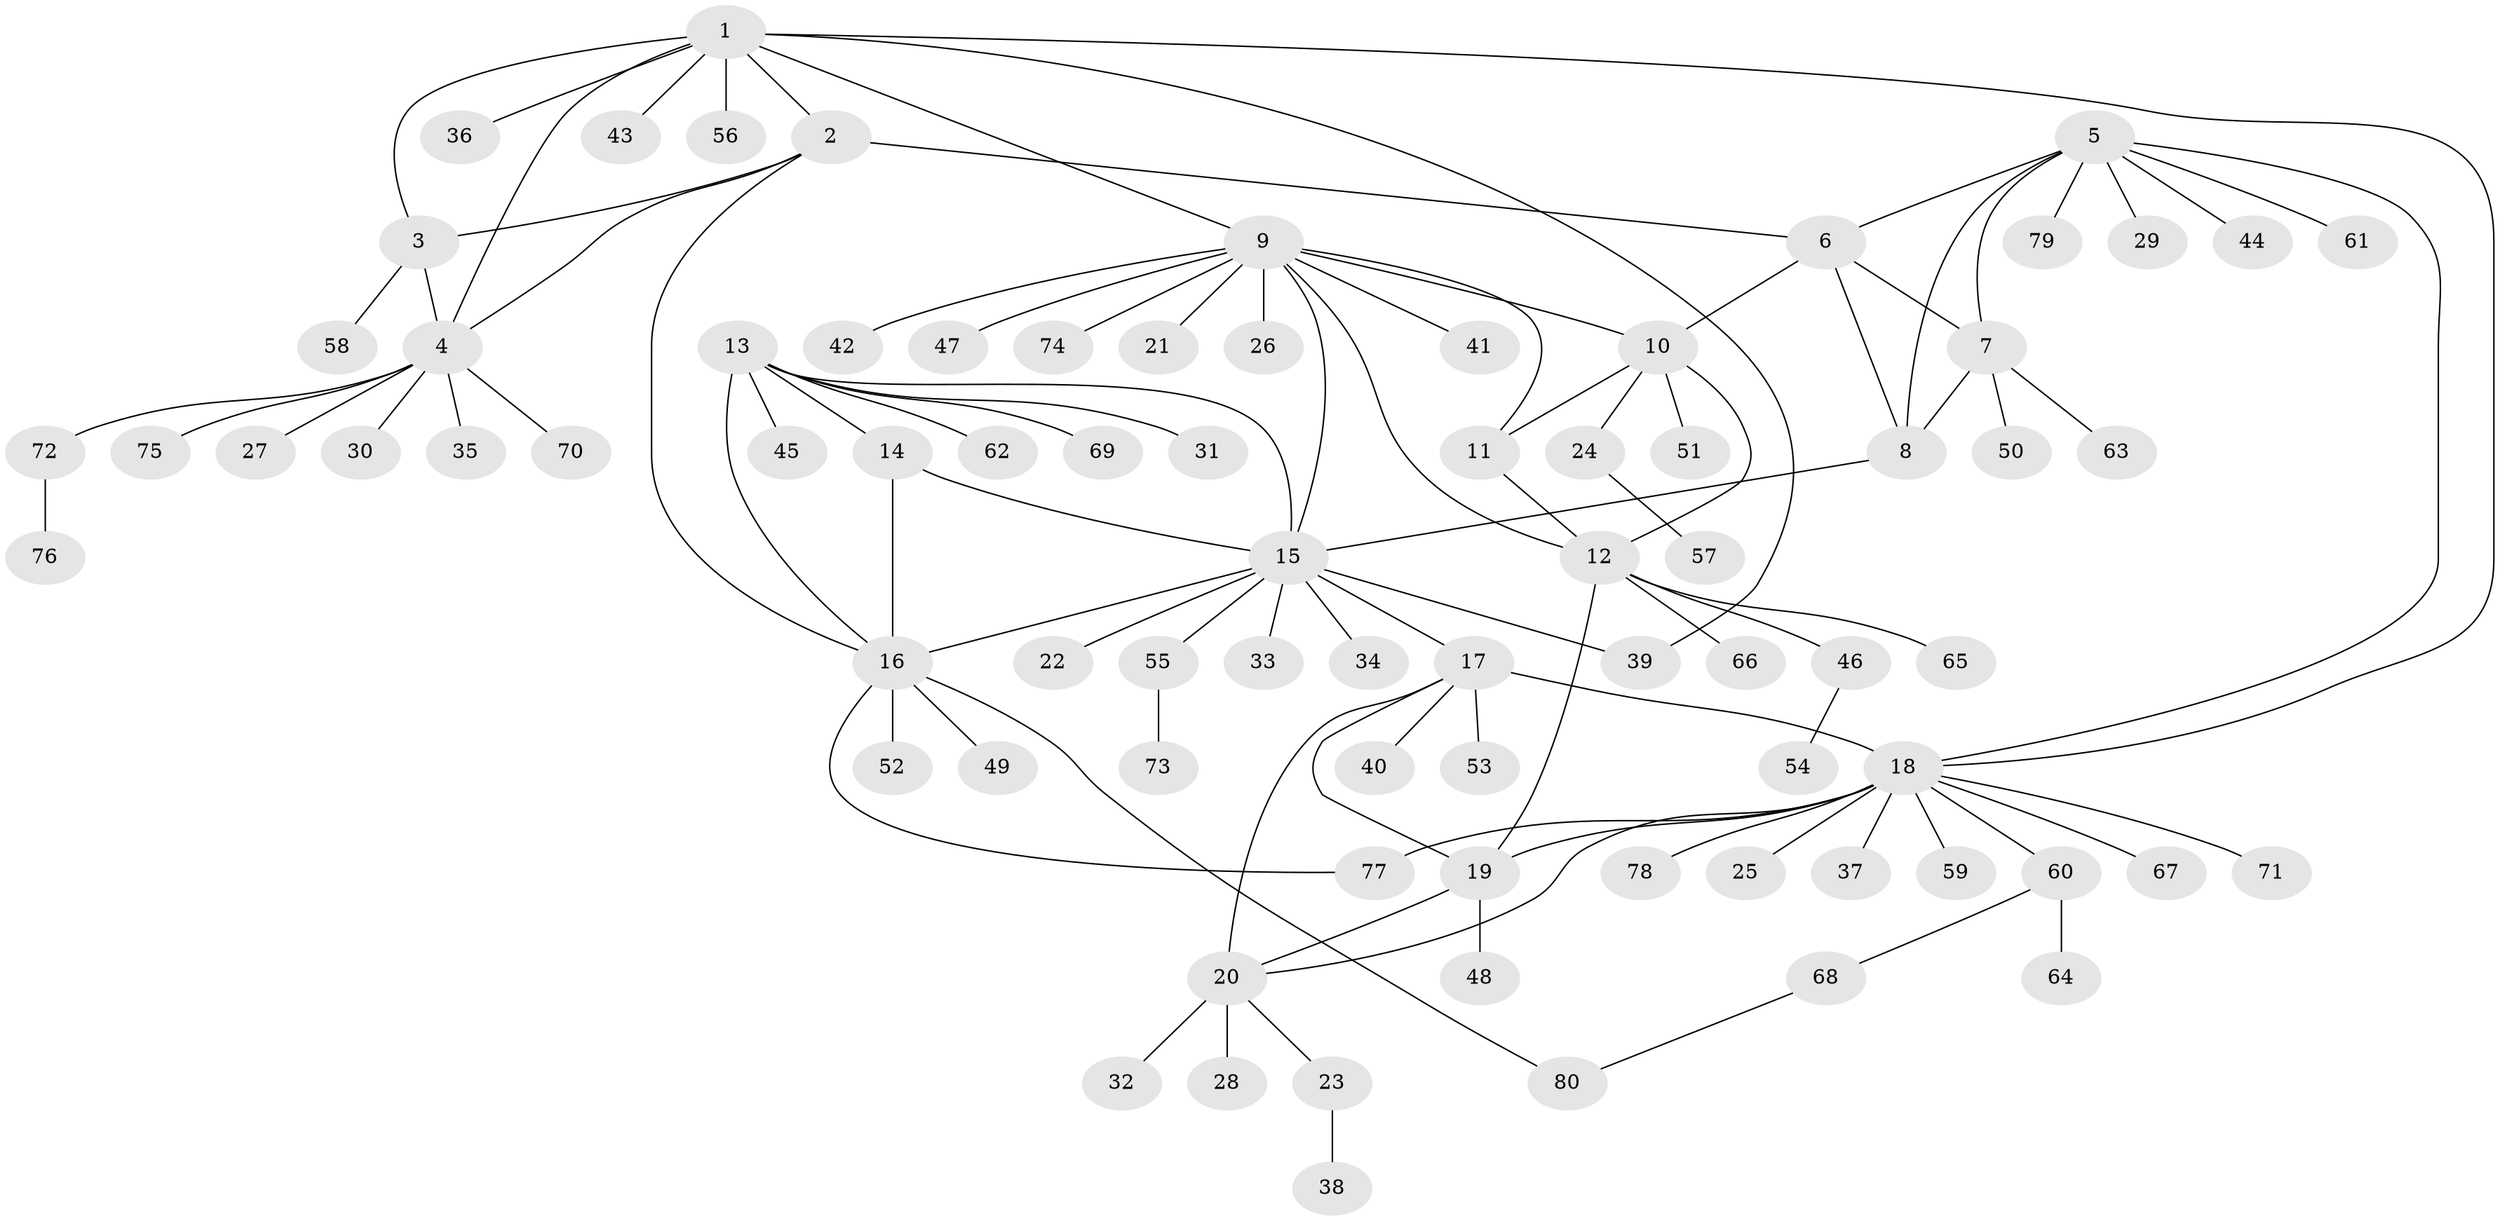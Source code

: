 // Generated by graph-tools (version 1.1) at 2025/11/02/27/25 16:11:29]
// undirected, 80 vertices, 103 edges
graph export_dot {
graph [start="1"]
  node [color=gray90,style=filled];
  1;
  2;
  3;
  4;
  5;
  6;
  7;
  8;
  9;
  10;
  11;
  12;
  13;
  14;
  15;
  16;
  17;
  18;
  19;
  20;
  21;
  22;
  23;
  24;
  25;
  26;
  27;
  28;
  29;
  30;
  31;
  32;
  33;
  34;
  35;
  36;
  37;
  38;
  39;
  40;
  41;
  42;
  43;
  44;
  45;
  46;
  47;
  48;
  49;
  50;
  51;
  52;
  53;
  54;
  55;
  56;
  57;
  58;
  59;
  60;
  61;
  62;
  63;
  64;
  65;
  66;
  67;
  68;
  69;
  70;
  71;
  72;
  73;
  74;
  75;
  76;
  77;
  78;
  79;
  80;
  1 -- 2;
  1 -- 3;
  1 -- 4;
  1 -- 9;
  1 -- 18;
  1 -- 36;
  1 -- 39;
  1 -- 43;
  1 -- 56;
  2 -- 3;
  2 -- 4;
  2 -- 6;
  2 -- 16;
  3 -- 4;
  3 -- 58;
  4 -- 27;
  4 -- 30;
  4 -- 35;
  4 -- 70;
  4 -- 72;
  4 -- 75;
  5 -- 6;
  5 -- 7;
  5 -- 8;
  5 -- 18;
  5 -- 29;
  5 -- 44;
  5 -- 61;
  5 -- 79;
  6 -- 7;
  6 -- 8;
  6 -- 10;
  7 -- 8;
  7 -- 50;
  7 -- 63;
  8 -- 15;
  9 -- 10;
  9 -- 11;
  9 -- 12;
  9 -- 15;
  9 -- 21;
  9 -- 26;
  9 -- 41;
  9 -- 42;
  9 -- 47;
  9 -- 74;
  10 -- 11;
  10 -- 12;
  10 -- 24;
  10 -- 51;
  11 -- 12;
  12 -- 19;
  12 -- 46;
  12 -- 65;
  12 -- 66;
  13 -- 14;
  13 -- 15;
  13 -- 16;
  13 -- 31;
  13 -- 45;
  13 -- 62;
  13 -- 69;
  14 -- 15;
  14 -- 16;
  15 -- 16;
  15 -- 17;
  15 -- 22;
  15 -- 33;
  15 -- 34;
  15 -- 39;
  15 -- 55;
  16 -- 49;
  16 -- 52;
  16 -- 77;
  16 -- 80;
  17 -- 18;
  17 -- 19;
  17 -- 20;
  17 -- 40;
  17 -- 53;
  18 -- 19;
  18 -- 20;
  18 -- 25;
  18 -- 37;
  18 -- 59;
  18 -- 60;
  18 -- 67;
  18 -- 71;
  18 -- 77;
  18 -- 78;
  19 -- 20;
  19 -- 48;
  20 -- 23;
  20 -- 28;
  20 -- 32;
  23 -- 38;
  24 -- 57;
  46 -- 54;
  55 -- 73;
  60 -- 64;
  60 -- 68;
  68 -- 80;
  72 -- 76;
}
